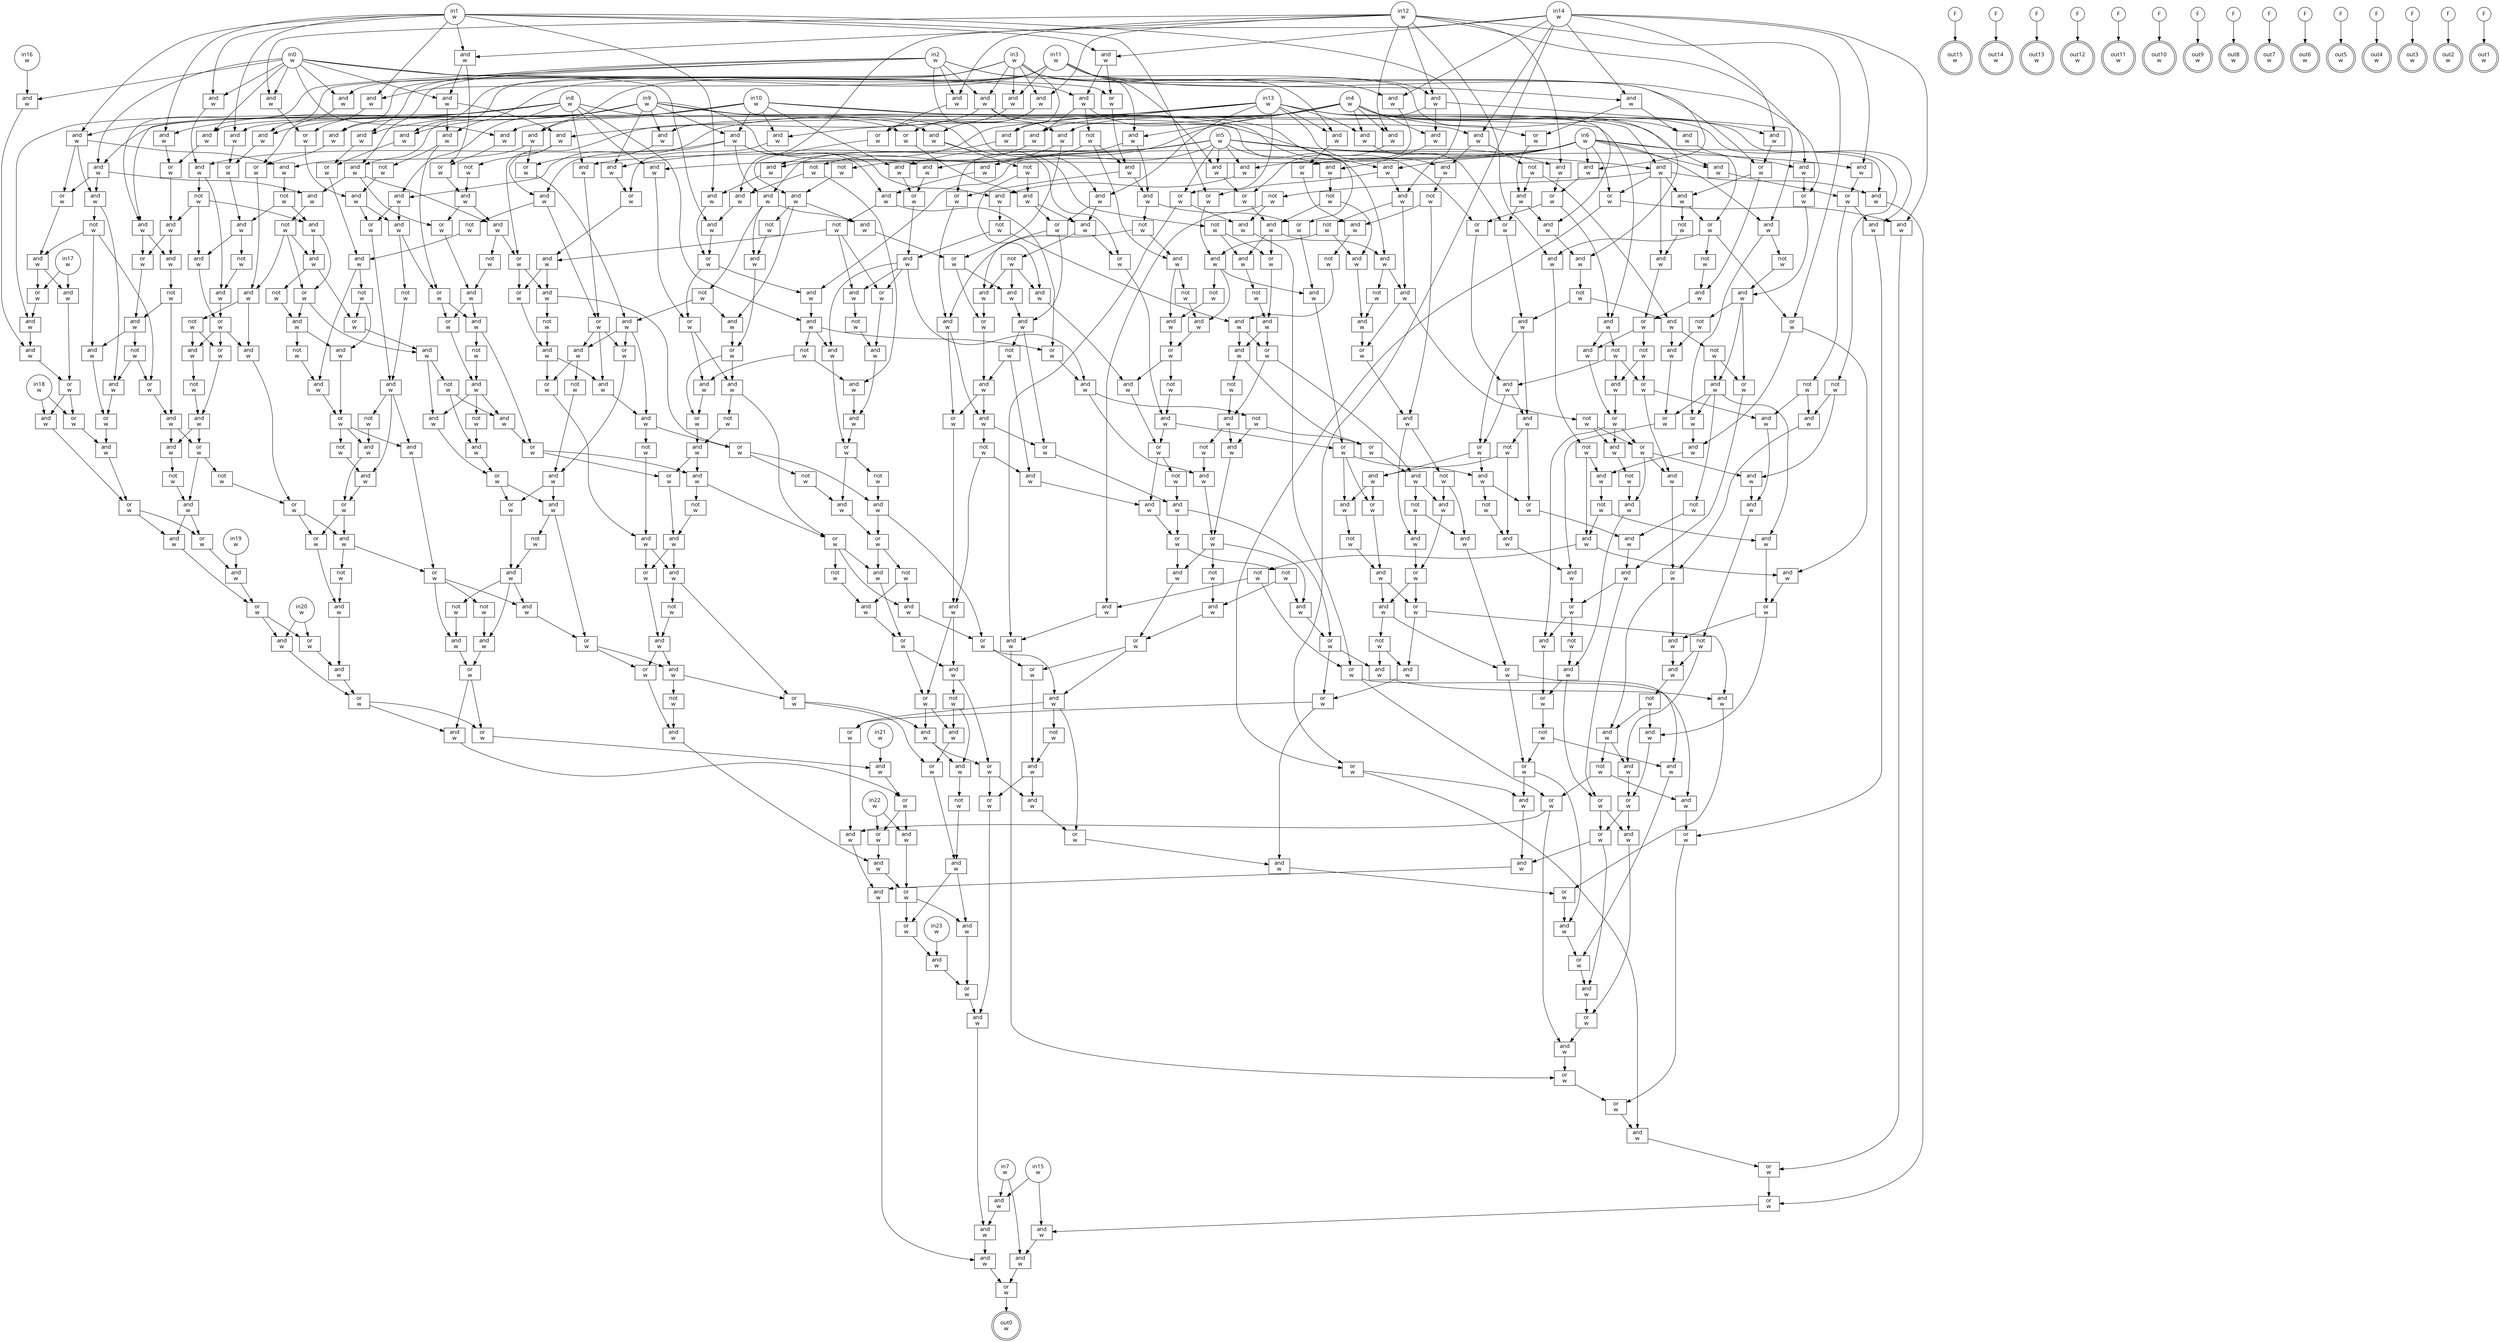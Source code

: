 digraph circuit{
	node [style = filled, fillcolor = white,shape=rect, fontname=geneva]
	g0 [label="in0\nw",shape=circle,fillcolor=white]
	g1 [label="in1\nw",shape=circle,fillcolor=white]
	g2 [label="in2\nw",shape=circle,fillcolor=white]
	g3 [label="in3\nw",shape=circle,fillcolor=white]
	g4 [label="in4\nw",shape=circle,fillcolor=white]
	g5 [label="in5\nw",shape=circle,fillcolor=white]
	g6 [label="in6\nw",shape=circle,fillcolor=white]
	g7 [label="in7\nw",shape=circle,fillcolor=white]
	g8 [label="in8\nw",shape=circle,fillcolor=white]
	g9 [label="in9\nw",shape=circle,fillcolor=white]
	g10 [label="in10\nw",shape=circle,fillcolor=white]
	g11 [label="in11\nw",shape=circle,fillcolor=white]
	g12 [label="in12\nw",shape=circle,fillcolor=white]
	g13 [label="in13\nw",shape=circle,fillcolor=white]
	g14 [label="in14\nw",shape=circle,fillcolor=white]
	g15 [label="in15\nw",shape=circle,fillcolor=white]
	g16 [label="in16\nw",shape=circle,fillcolor=white]
	g17 [label="in17\nw",shape=circle,fillcolor=white]
	g18 [label="in18\nw",shape=circle,fillcolor=white]
	g19 [label="in19\nw",shape=circle,fillcolor=white]
	g20 [label="in20\nw",shape=circle,fillcolor=white]
	g21 [label="in21\nw",shape=circle,fillcolor=white]
	g22 [label="in22\nw",shape=circle,fillcolor=white]
	g23 [label="in23\nw",shape=circle,fillcolor=white]
	g24 [label="F",shape=circle,fillcolor=white]
	g25 [label="F",shape=circle,fillcolor=white]
	g26 [label="F",shape=circle,fillcolor=white]
	g27 [label="F",shape=circle,fillcolor=white]
	g28 [label="F",shape=circle,fillcolor=white]
	g29 [label="F",shape=circle,fillcolor=white]
	g30 [label="F",shape=circle,fillcolor=white]
	g31 [label="F",shape=circle,fillcolor=white]
	g32 [label="F",shape=circle,fillcolor=white]
	g33 [label="F",shape=circle,fillcolor=white]
	g34 [label="F",shape=circle,fillcolor=white]
	g35 [label="F",shape=circle,fillcolor=white]
	g36 [label="F",shape=circle,fillcolor=white]
	g37 [label="F",shape=circle,fillcolor=white]
	g38 [label="F",shape=circle,fillcolor=white]
	g39 [label="and\nw",fillcolor=white]
	g40 [label="and\nw",fillcolor=white]
	g41 [label="not\nw",fillcolor=white]
	g42 [label="and\nw",fillcolor=white]
	g43 [label="and\nw",fillcolor=white]
	g44 [label="and\nw",fillcolor=white]
	g45 [label="and\nw",fillcolor=white]
	g46 [label="and\nw",fillcolor=white]
	g47 [label="and\nw",fillcolor=white]
	g48 [label="not\nw",fillcolor=white]
	g49 [label="and\nw",fillcolor=white]
	g50 [label="or\nw",fillcolor=white]
	g51 [label="and\nw",fillcolor=white]
	g52 [label="not\nw",fillcolor=white]
	g53 [label="and\nw",fillcolor=white]
	g54 [label="and\nw",fillcolor=white]
	g55 [label="or\nw",fillcolor=white]
	g56 [label="and\nw",fillcolor=white]
	g57 [label="and\nw",fillcolor=white]
	g58 [label="not\nw",fillcolor=white]
	g59 [label="and\nw",fillcolor=white]
	g60 [label="and\nw",fillcolor=white]
	g61 [label="and\nw",fillcolor=white]
	g62 [label="and\nw",fillcolor=white]
	g63 [label="and\nw",fillcolor=white]
	g64 [label="or\nw",fillcolor=white]
	g65 [label="and\nw",fillcolor=white]
	g66 [label="not\nw",fillcolor=white]
	g67 [label="or\nw",fillcolor=white]
	g68 [label="and\nw",fillcolor=white]
	g69 [label="and\nw",fillcolor=white]
	g70 [label="or\nw",fillcolor=white]
	g71 [label="or\nw",fillcolor=white]
	g72 [label="and\nw",fillcolor=white]
	g73 [label="and\nw",fillcolor=white]
	g74 [label="not\nw",fillcolor=white]
	g75 [label="and\nw",fillcolor=white]
	g76 [label="or\nw",fillcolor=white]
	g77 [label="not\nw",fillcolor=white]
	g78 [label="or\nw",fillcolor=white]
	g79 [label="and\nw",fillcolor=white]
	g80 [label="and\nw",fillcolor=white]
	g81 [label="and\nw",fillcolor=white]
	g82 [label="and\nw",fillcolor=white]
	g83 [label="and\nw",fillcolor=white]
	g84 [label="not\nw",fillcolor=white]
	g85 [label="and\nw",fillcolor=white]
	g86 [label="not\nw",fillcolor=white]
	g87 [label="or\nw",fillcolor=white]
	g88 [label="and\nw",fillcolor=white]
	g89 [label="and\nw",fillcolor=white]
	g90 [label="or\nw",fillcolor=white]
	g91 [label="and\nw",fillcolor=white]
	g92 [label="and\nw",fillcolor=white]
	g93 [label="and\nw",fillcolor=white]
	g94 [label="or\nw",fillcolor=white]
	g95 [label="and\nw",fillcolor=white]
	g96 [label="and\nw",fillcolor=white]
	g97 [label="not\nw",fillcolor=white]
	g98 [label="and\nw",fillcolor=white]
	g99 [label="or\nw",fillcolor=white]
	g100 [label="and\nw",fillcolor=white]
	g101 [label="not\nw",fillcolor=white]
	g102 [label="and\nw",fillcolor=white]
	g103 [label="and\nw",fillcolor=white]
	g104 [label="not\nw",fillcolor=white]
	g105 [label="and\nw",fillcolor=white]
	g106 [label="and\nw",fillcolor=white]
	g107 [label="and\nw",fillcolor=white]
	g108 [label="not\nw",fillcolor=white]
	g109 [label="and\nw",fillcolor=white]
	g110 [label="and\nw",fillcolor=white]
	g111 [label="and\nw",fillcolor=white]
	g112 [label="not\nw",fillcolor=white]
	g113 [label="and\nw",fillcolor=white]
	g114 [label="and\nw",fillcolor=white]
	g115 [label="and\nw",fillcolor=white]
	g116 [label="not\nw",fillcolor=white]
	g117 [label="or\nw",fillcolor=white]
	g118 [label="and\nw",fillcolor=white]
	g119 [label="and\nw",fillcolor=white]
	g120 [label="and\nw",fillcolor=white]
	g121 [label="or\nw",fillcolor=white]
	g122 [label="and\nw",fillcolor=white]
	g123 [label="and\nw",fillcolor=white]
	g124 [label="and\nw",fillcolor=white]
	g125 [label="and\nw",fillcolor=white]
	g126 [label="and\nw",fillcolor=white]
	g127 [label="or\nw",fillcolor=white]
	g128 [label="and\nw",fillcolor=white]
	g129 [label="or\nw",fillcolor=white]
	g130 [label="or\nw",fillcolor=white]
	g131 [label="and\nw",fillcolor=white]
	g132 [label="not\nw",fillcolor=white]
	g133 [label="not\nw",fillcolor=white]
	g134 [label="not\nw",fillcolor=white]
	g135 [label="and\nw",fillcolor=white]
	g136 [label="and\nw",fillcolor=white]
	g137 [label="or\nw",fillcolor=white]
	g138 [label="and\nw",fillcolor=white]
	g139 [label="not\nw",fillcolor=white]
	g140 [label="or\nw",fillcolor=white]
	g141 [label="and\nw",fillcolor=white]
	g142 [label="and\nw",fillcolor=white]
	g143 [label="or\nw",fillcolor=white]
	g144 [label="and\nw",fillcolor=white]
	g145 [label="and\nw",fillcolor=white]
	g146 [label="not\nw",fillcolor=white]
	g147 [label="and\nw",fillcolor=white]
	g148 [label="or\nw",fillcolor=white]
	g149 [label="and\nw",fillcolor=white]
	g150 [label="not\nw",fillcolor=white]
	g151 [label="or\nw",fillcolor=white]
	g152 [label="and\nw",fillcolor=white]
	g153 [label="not\nw",fillcolor=white]
	g154 [label="and\nw",fillcolor=white]
	g155 [label="and\nw",fillcolor=white]
	g156 [label="not\nw",fillcolor=white]
	g157 [label="not\nw",fillcolor=white]
	g158 [label="and\nw",fillcolor=white]
	g159 [label="or\nw",fillcolor=white]
	g160 [label="and\nw",fillcolor=white]
	g161 [label="and\nw",fillcolor=white]
	g162 [label="or\nw",fillcolor=white]
	g163 [label="and\nw",fillcolor=white]
	g164 [label="not\nw",fillcolor=white]
	g165 [label="and\nw",fillcolor=white]
	g166 [label="or\nw",fillcolor=white]
	g167 [label="and\nw",fillcolor=white]
	g168 [label="and\nw",fillcolor=white]
	g169 [label="or\nw",fillcolor=white]
	g170 [label="not\nw",fillcolor=white]
	g171 [label="and\nw",fillcolor=white]
	g172 [label="and\nw",fillcolor=white]
	g173 [label="or\nw",fillcolor=white]
	g174 [label="and\nw",fillcolor=white]
	g175 [label="not\nw",fillcolor=white]
	g176 [label="and\nw",fillcolor=white]
	g177 [label="or\nw",fillcolor=white]
	g178 [label="and\nw",fillcolor=white]
	g179 [label="and\nw",fillcolor=white]
	g180 [label="and\nw",fillcolor=white]
	g181 [label="or\nw",fillcolor=white]
	g182 [label="and\nw",fillcolor=white]
	g183 [label="not\nw",fillcolor=white]
	g184 [label="and\nw",fillcolor=white]
	g185 [label="and\nw",fillcolor=white]
	g186 [label="and\nw",fillcolor=white]
	g187 [label="or\nw",fillcolor=white]
	g188 [label="and\nw",fillcolor=white]
	g189 [label="not\nw",fillcolor=white]
	g190 [label="and\nw",fillcolor=white]
	g191 [label="and\nw",fillcolor=white]
	g192 [label="not\nw",fillcolor=white]
	g193 [label="or\nw",fillcolor=white]
	g194 [label="and\nw",fillcolor=white]
	g195 [label="not\nw",fillcolor=white]
	g196 [label="or\nw",fillcolor=white]
	g197 [label="and\nw",fillcolor=white]
	g198 [label="or\nw",fillcolor=white]
	g199 [label="and\nw",fillcolor=white]
	g200 [label="and\nw",fillcolor=white]
	g201 [label="not\nw",fillcolor=white]
	g202 [label="and\nw",fillcolor=white]
	g203 [label="or\nw",fillcolor=white]
	g204 [label="and\nw",fillcolor=white]
	g205 [label="not\nw",fillcolor=white]
	g206 [label="and\nw",fillcolor=white]
	g207 [label="and\nw",fillcolor=white]
	g208 [label="and\nw",fillcolor=white]
	g209 [label="not\nw",fillcolor=white]
	g210 [label="and\nw",fillcolor=white]
	g211 [label="or\nw",fillcolor=white]
	g212 [label="and\nw",fillcolor=white]
	g213 [label="and\nw",fillcolor=white]
	g214 [label="not\nw",fillcolor=white]
	g215 [label="and\nw",fillcolor=white]
	g216 [label="and\nw",fillcolor=white]
	g217 [label="not\nw",fillcolor=white]
	g218 [label="or\nw",fillcolor=white]
	g219 [label="and\nw",fillcolor=white]
	g220 [label="and\nw",fillcolor=white]
	g221 [label="and\nw",fillcolor=white]
	g222 [label="or\nw",fillcolor=white]
	g223 [label="or\nw",fillcolor=white]
	g224 [label="not\nw",fillcolor=white]
	g225 [label="or\nw",fillcolor=white]
	g226 [label="and\nw",fillcolor=white]
	g227 [label="and\nw",fillcolor=white]
	g228 [label="and\nw",fillcolor=white]
	g229 [label="and\nw",fillcolor=white]
	g230 [label="and\nw",fillcolor=white]
	g231 [label="not\nw",fillcolor=white]
	g232 [label="and\nw",fillcolor=white]
	g233 [label="or\nw",fillcolor=white]
	g234 [label="and\nw",fillcolor=white]
	g235 [label="not\nw",fillcolor=white]
	g236 [label="and\nw",fillcolor=white]
	g237 [label="and\nw",fillcolor=white]
	g238 [label="and\nw",fillcolor=white]
	g239 [label="not\nw",fillcolor=white]
	g240 [label="or\nw",fillcolor=white]
	g241 [label="and\nw",fillcolor=white]
	g242 [label="or\nw",fillcolor=white]
	g243 [label="and\nw",fillcolor=white]
	g244 [label="and\nw",fillcolor=white]
	g245 [label="and\nw",fillcolor=white]
	g246 [label="not\nw",fillcolor=white]
	g247 [label="and\nw",fillcolor=white]
	g248 [label="not\nw",fillcolor=white]
	g249 [label="and\nw",fillcolor=white]
	g250 [label="not\nw",fillcolor=white]
	g251 [label="or\nw",fillcolor=white]
	g252 [label="and\nw",fillcolor=white]
	g253 [label="or\nw",fillcolor=white]
	g254 [label="and\nw",fillcolor=white]
	g255 [label="and\nw",fillcolor=white]
	g256 [label="or\nw",fillcolor=white]
	g257 [label="and\nw",fillcolor=white]
	g258 [label="not\nw",fillcolor=white]
	g259 [label="and\nw",fillcolor=white]
	g260 [label="not\nw",fillcolor=white]
	g261 [label="and\nw",fillcolor=white]
	g262 [label="and\nw",fillcolor=white]
	g263 [label="or\nw",fillcolor=white]
	g264 [label="and\nw",fillcolor=white]
	g265 [label="not\nw",fillcolor=white]
	g266 [label="or\nw",fillcolor=white]
	g267 [label="and\nw",fillcolor=white]
	g268 [label="not\nw",fillcolor=white]
	g269 [label="and\nw",fillcolor=white]
	g270 [label="and\nw",fillcolor=white]
	g271 [label="not\nw",fillcolor=white]
	g272 [label="and\nw",fillcolor=white]
	g273 [label="not\nw",fillcolor=white]
	g274 [label="and\nw",fillcolor=white]
	g275 [label="and\nw",fillcolor=white]
	g276 [label="or\nw",fillcolor=white]
	g277 [label="and\nw",fillcolor=white]
	g278 [label="and\nw",fillcolor=white]
	g279 [label="or\nw",fillcolor=white]
	g280 [label="and\nw",fillcolor=white]
	g281 [label="not\nw",fillcolor=white]
	g282 [label="and\nw",fillcolor=white]
	g283 [label="and\nw",fillcolor=white]
	g284 [label="not\nw",fillcolor=white]
	g285 [label="and\nw",fillcolor=white]
	g286 [label="or\nw",fillcolor=white]
	g287 [label="and\nw",fillcolor=white]
	g288 [label="not\nw",fillcolor=white]
	g289 [label="and\nw",fillcolor=white]
	g290 [label="or\nw",fillcolor=white]
	g291 [label="not\nw",fillcolor=white]
	g292 [label="or\nw",fillcolor=white]
	g293 [label="or\nw",fillcolor=white]
	g294 [label="and\nw",fillcolor=white]
	g295 [label="not\nw",fillcolor=white]
	g296 [label="and\nw",fillcolor=white]
	g297 [label="and\nw",fillcolor=white]
	g298 [label="or\nw",fillcolor=white]
	g299 [label="and\nw",fillcolor=white]
	g300 [label="and\nw",fillcolor=white]
	g301 [label="not\nw",fillcolor=white]
	g302 [label="and\nw",fillcolor=white]
	g303 [label="and\nw",fillcolor=white]
	g304 [label="or\nw",fillcolor=white]
	g305 [label="and\nw",fillcolor=white]
	g306 [label="not\nw",fillcolor=white]
	g307 [label="and\nw",fillcolor=white]
	g308 [label="or\nw",fillcolor=white]
	g309 [label="not\nw",fillcolor=white]
	g310 [label="or\nw",fillcolor=white]
	g311 [label="or\nw",fillcolor=white]
	g312 [label="and\nw",fillcolor=white]
	g313 [label="or\nw",fillcolor=white]
	g314 [label="and\nw",fillcolor=white]
	g315 [label="and\nw",fillcolor=white]
	g316 [label="or\nw",fillcolor=white]
	g317 [label="and\nw",fillcolor=white]
	g318 [label="not\nw",fillcolor=white]
	g319 [label="and\nw",fillcolor=white]
	g320 [label="and\nw",fillcolor=white]
	g321 [label="or\nw",fillcolor=white]
	g322 [label="not\nw",fillcolor=white]
	g323 [label="or\nw",fillcolor=white]
	g324 [label="and\nw",fillcolor=white]
	g325 [label="and\nw",fillcolor=white]
	g326 [label="or\nw",fillcolor=white]
	g327 [label="or\nw",fillcolor=white]
	g328 [label="and\nw",fillcolor=white]
	g329 [label="not\nw",fillcolor=white]
	g330 [label="and\nw",fillcolor=white]
	g331 [label="and\nw",fillcolor=white]
	g332 [label="and\nw",fillcolor=white]
	g333 [label="or\nw",fillcolor=white]
	g334 [label="and\nw",fillcolor=white]
	g335 [label="and\nw",fillcolor=white]
	g336 [label="not\nw",fillcolor=white]
	g337 [label="and\nw",fillcolor=white]
	g338 [label="or\nw",fillcolor=white]
	g339 [label="and\nw",fillcolor=white]
	g340 [label="and\nw",fillcolor=white]
	g341 [label="or\nw",fillcolor=white]
	g342 [label="not\nw",fillcolor=white]
	g343 [label="and\nw",fillcolor=white]
	g344 [label="or\nw",fillcolor=white]
	g345 [label="or\nw",fillcolor=white]
	g346 [label="and\nw",fillcolor=white]
	g347 [label="and\nw",fillcolor=white]
	g348 [label="not\nw",fillcolor=white]
	g349 [label="and\nw",fillcolor=white]
	g350 [label="or\nw",fillcolor=white]
	g351 [label="or\nw",fillcolor=white]
	g352 [label="and\nw",fillcolor=white]
	g353 [label="not\nw",fillcolor=white]
	g354 [label="and\nw",fillcolor=white]
	g355 [label="or\nw",fillcolor=white]
	g356 [label="and\nw",fillcolor=white]
	g357 [label="and\nw",fillcolor=white]
	g358 [label="and\nw",fillcolor=white]
	g359 [label="or\nw",fillcolor=white]
	g360 [label="or\nw",fillcolor=white]
	g361 [label="and\nw",fillcolor=white]
	g362 [label="and\nw",fillcolor=white]
	g363 [label="and\nw",fillcolor=white]
	g364 [label="not\nw",fillcolor=white]
	g365 [label="and\nw",fillcolor=white]
	g366 [label="or\nw",fillcolor=white]
	g367 [label="and\nw",fillcolor=white]
	g368 [label="and\nw",fillcolor=white]
	g369 [label="and\nw",fillcolor=white]
	g370 [label="or\nw",fillcolor=white]
	g371 [label="not\nw",fillcolor=white]
	g372 [label="and\nw",fillcolor=white]
	g373 [label="or\nw",fillcolor=white]
	g374 [label="and\nw",fillcolor=white]
	g375 [label="and\nw",fillcolor=white]
	g376 [label="not\nw",fillcolor=white]
	g377 [label="and\nw",fillcolor=white]
	g378 [label="and\nw",fillcolor=white]
	g379 [label="or\nw",fillcolor=white]
	g380 [label="and\nw",fillcolor=white]
	g381 [label="not\nw",fillcolor=white]
	g382 [label="or\nw",fillcolor=white]
	g383 [label="and\nw",fillcolor=white]
	g384 [label="and\nw",fillcolor=white]
	g385 [label="and\nw",fillcolor=white]
	g386 [label="or\nw",fillcolor=white]
	g387 [label="and\nw",fillcolor=white]
	g388 [label="not\nw",fillcolor=white]
	g389 [label="and\nw",fillcolor=white]
	g390 [label="or\nw",fillcolor=white]
	g391 [label="not\nw",fillcolor=white]
	g392 [label="not\nw",fillcolor=white]
	g393 [label="or\nw",fillcolor=white]
	g394 [label="and\nw",fillcolor=white]
	g395 [label="not\nw",fillcolor=white]
	g396 [label="or\nw",fillcolor=white]
	g397 [label="and\nw",fillcolor=white]
	g398 [label="and\nw",fillcolor=white]
	g399 [label="not\nw",fillcolor=white]
	g400 [label="and\nw",fillcolor=white]
	g401 [label="or\nw",fillcolor=white]
	g402 [label="and\nw",fillcolor=white]
	g403 [label="and\nw",fillcolor=white]
	g404 [label="or\nw",fillcolor=white]
	g405 [label="and\nw",fillcolor=white]
	g406 [label="not\nw",fillcolor=white]
	g407 [label="or\nw",fillcolor=white]
	g408 [label="and\nw",fillcolor=white]
	g409 [label="not\nw",fillcolor=white]
	g410 [label="not\nw",fillcolor=white]
	g411 [label="or\nw",fillcolor=white]
	g412 [label="and\nw",fillcolor=white]
	g413 [label="not\nw",fillcolor=white]
	g414 [label="and\nw",fillcolor=white]
	g415 [label="and\nw",fillcolor=white]
	g416 [label="not\nw",fillcolor=white]
	g417 [label="and\nw",fillcolor=white]
	g418 [label="not\nw",fillcolor=white]
	g419 [label="or\nw",fillcolor=white]
	g420 [label="and\nw",fillcolor=white]
	g421 [label="or\nw",fillcolor=white]
	g422 [label="and\nw",fillcolor=white]
	g423 [label="and\nw",fillcolor=white]
	g424 [label="and\nw",fillcolor=white]
	g425 [label="and\nw",fillcolor=white]
	g426 [label="and\nw",fillcolor=white]
	g427 [label="not\nw",fillcolor=white]
	g428 [label="and\nw",fillcolor=white]
	g429 [label="and\nw",fillcolor=white]
	g430 [label="or\nw",fillcolor=white]
	g431 [label="not\nw",fillcolor=white]
	g432 [label="or\nw",fillcolor=white]
	g433 [label="and\nw",fillcolor=white]
	g434 [label="and\nw",fillcolor=white]
	g435 [label="not\nw",fillcolor=white]
	g436 [label="and\nw",fillcolor=white]
	g437 [label="or\nw",fillcolor=white]
	g438 [label="and\nw",fillcolor=white]
	g439 [label="or\nw",fillcolor=white]
	g440 [label="and\nw",fillcolor=white]
	g441 [label="and\nw",fillcolor=white]
	g442 [label="or\nw",fillcolor=white]
	g443 [label="or\nw",fillcolor=white]
	g444 [label="and\nw",fillcolor=white]
	g445 [label="or\nw",fillcolor=white]
	g446 [label="and\nw",fillcolor=white]
	g447 [label="and\nw",fillcolor=white]
	g448 [label="not\nw",fillcolor=white]
	g449 [label="and\nw",fillcolor=white]
	g450 [label="not\nw",fillcolor=white]
	g451 [label="and\nw",fillcolor=white]
	g452 [label="or\nw",fillcolor=white]
	g453 [label="or\nw",fillcolor=white]
	g454 [label="and\nw",fillcolor=white]
	g455 [label="not\nw",fillcolor=white]
	g456 [label="and\nw",fillcolor=white]
	g457 [label="not\nw",fillcolor=white]
	g458 [label="or\nw",fillcolor=white]
	g459 [label="and\nw",fillcolor=white]
	g460 [label="and\nw",fillcolor=white]
	g461 [label="not\nw",fillcolor=white]
	g462 [label="or\nw",fillcolor=white]
	g463 [label="and\nw",fillcolor=white]
	g464 [label="and\nw",fillcolor=white]
	g465 [label="or\nw",fillcolor=white]
	g466 [label="or\nw",fillcolor=white]
	g467 [label="and\nw",fillcolor=white]
	g468 [label="not\nw",fillcolor=white]
	g469 [label="and\nw",fillcolor=white]
	g470 [label="not\nw",fillcolor=white]
	g471 [label="and\nw",fillcolor=white]
	g472 [label="and\nw",fillcolor=white]
	g473 [label="not\nw",fillcolor=white]
	g474 [label="and\nw",fillcolor=white]
	g475 [label="or\nw",fillcolor=white]
	g476 [label="and\nw",fillcolor=white]
	g477 [label="and\nw",fillcolor=white]
	g478 [label="not\nw",fillcolor=white]
	g479 [label="and\nw",fillcolor=white]
	g480 [label="or\nw",fillcolor=white]
	g481 [label="and\nw",fillcolor=white]
	g482 [label="or\nw",fillcolor=white]
	g483 [label="and\nw",fillcolor=white]
	g484 [label="or\nw",fillcolor=white]
	g485 [label="and\nw",fillcolor=white]
	g486 [label="and\nw",fillcolor=white]
	g487 [label="not\nw",fillcolor=white]
	g488 [label="or\nw",fillcolor=white]
	g489 [label="and\nw",fillcolor=white]
	g490 [label="not\nw",fillcolor=white]
	g491 [label="and\nw",fillcolor=white]
	g492 [label="and\nw",fillcolor=white]
	g493 [label="or\nw",fillcolor=white]
	g494 [label="and\nw",fillcolor=white]
	g495 [label="and\nw",fillcolor=white]
	g496 [label="not\nw",fillcolor=white]
	g497 [label="or\nw",fillcolor=white]
	g498 [label="and\nw",fillcolor=white]
	g499 [label="and\nw",fillcolor=white]
	g500 [label="not\nw",fillcolor=white]
	g501 [label="or\nw",fillcolor=white]
	g502 [label="and\nw",fillcolor=white]
	g503 [label="or\nw",fillcolor=white]
	g504 [label="not\nw",fillcolor=white]
	g505 [label="or\nw",fillcolor=white]
	g506 [label="and\nw",fillcolor=white]
	g507 [label="or\nw",fillcolor=white]
	g508 [label="and\nw",fillcolor=white]
	g509 [label="or\nw",fillcolor=white]
	g510 [label="and\nw",fillcolor=white]
	g511 [label="or\nw",fillcolor=white]
	g512 [label="and\nw",fillcolor=white]
	g513 [label="and\nw",fillcolor=white]
	g514 [label="not\nw",fillcolor=white]
	g515 [label="or\nw",fillcolor=white]
	g516 [label="or\nw",fillcolor=white]
	g517 [label="and\nw",fillcolor=white]
	g518 [label="or\nw",fillcolor=white]
	g519 [label="and\nw",fillcolor=white]
	g520 [label="or\nw",fillcolor=white]
	g521 [label="and\nw",fillcolor=white]
	g522 [label="or\nw",fillcolor=white]
	g523 [label="and\nw",fillcolor=white]
	g524 [label="or\nw",fillcolor=white]
	g525 [label="and\nw",fillcolor=white]
	g526 [label="or\nw",fillcolor=white]
	g527 [label="or\nw",fillcolor=white]
	g528 [label="and\nw",fillcolor=white]
	g529 [label="or\nw",fillcolor=white]
	g530 [label="or\nw",fillcolor=white]
	g531 [label="and\nw",fillcolor=white]
	g532 [label="and\nw",fillcolor=white]
	g533 [label="or\nw",fillcolor=white]
	g534 [label="and\nw",fillcolor=white]
	g535 [label="not\nw",fillcolor=white]
	g536 [label="or\nw",fillcolor=white]
	g537 [label="and\nw",fillcolor=white]
	g538 [label="and\nw",fillcolor=white]
	g539 [label="not\nw",fillcolor=white]
	g540 [label="and\nw",fillcolor=white]
	g541 [label="or\nw",fillcolor=white]
	g542 [label="not\nw",fillcolor=white]
	g543 [label="or\nw",fillcolor=white]
	g544 [label="and\nw",fillcolor=white]
	g545 [label="and\nw",fillcolor=white]
	g546 [label="not\nw",fillcolor=white]
	g547 [label="and\nw",fillcolor=white]
	g548 [label="and\nw",fillcolor=white]
	g549 [label="or\nw",fillcolor=white]
	g550 [label="and\nw",fillcolor=white]
	g551 [label="and\nw",fillcolor=white]
	g552 [label="or\nw",fillcolor=white]
	g553 [label="or\nw",fillcolor=white]
	g554 [label="and\nw",fillcolor=white]
	g555 [label="and\nw",fillcolor=white]
	g556 [label="or\nw",fillcolor=white]
	g557 [label="or\nw",fillcolor=white]
	g558 [label="and\nw",fillcolor=white]
	g559 [label="and\nw",fillcolor=white]
	g560 [label="or\nw",fillcolor=white]
	g561 [label="or\nw",fillcolor=white]
	g562 [label="and\nw",fillcolor=white]
	g563 [label="and\nw",fillcolor=white]
	g564 [label="or\nw",fillcolor=white]
	g565 [label="or\nw",fillcolor=white]
	g566 [label="and\nw",fillcolor=white]
	g567 [label="and\nw",fillcolor=white]
	g568 [label="or\nw",fillcolor=white]
	g569 [label="or\nw",fillcolor=white]
	g570 [label="and\nw",fillcolor=white]
	g571 [label="and\nw",fillcolor=white]
	g572 [label="or\nw",fillcolor=white]
	g573 [label="or\nw",fillcolor=white]
	g574 [label="and\nw",fillcolor=white]
	g575 [label="and\nw",fillcolor=white]
	g576 [label="or\nw",fillcolor=white]
	g577 [label="and\nw",fillcolor=white]
	g578 [label="and\nw",fillcolor=white]
	g579 [label="and\nw",fillcolor=white]
	g580 [label="or\nw",fillcolor=white]
	g581 [label="out0\nw",shape=doublecircle,fillcolor=white]
	g582 [label="out1\nw",shape=doublecircle,fillcolor=white]
	g583 [label="out2\nw",shape=doublecircle,fillcolor=white]
	g584 [label="out3\nw",shape=doublecircle,fillcolor=white]
	g585 [label="out4\nw",shape=doublecircle,fillcolor=white]
	g586 [label="out5\nw",shape=doublecircle,fillcolor=white]
	g587 [label="out6\nw",shape=doublecircle,fillcolor=white]
	g588 [label="out7\nw",shape=doublecircle,fillcolor=white]
	g589 [label="out8\nw",shape=doublecircle,fillcolor=white]
	g590 [label="out9\nw",shape=doublecircle,fillcolor=white]
	g591 [label="out10\nw",shape=doublecircle,fillcolor=white]
	g592 [label="out11\nw",shape=doublecircle,fillcolor=white]
	g593 [label="out12\nw",shape=doublecircle,fillcolor=white]
	g594 [label="out13\nw",shape=doublecircle,fillcolor=white]
	g595 [label="out14\nw",shape=doublecircle,fillcolor=white]
	g596 [label="out15\nw",shape=doublecircle,fillcolor=white]
	edge [fontname=Geneva,fontcolor=forestgreen]
	g0->g269
	g0->g276
	g0->g325
	g0->g372
	g0->g374
	g0->g400
	g0->g414
	g0->g424
	g0->g483
	g0->g492
	g0->g550
	g1->g226
	g1->g227
	g1->g228
	g1->g229
	g1->g232
	g1->g236
	g1->g237
	g1->g266
	g1->g275
	g1->g424
	g2->g144
	g2->g158
	g2->g167
	g2->g179
	g2->g180
	g2->g184
	g2->g185
	g2->g186
	g2->g196
	g3->g110
	g3->g113
	g3->g114
	g3->g119
	g3->g120
	g3->g123
	g3->g124
	g3->g125
	g3->g127
	g3->g144
	g4->g80
	g4->g81
	g4->g82
	g4->g89
	g4->g92
	g4->g93
	g4->g95
	g4->g105
	g4->g106
	g4->g107
	g4->g108
	g4->g110
	g4->g126
	g4->g200
	g5->g54
	g5->g56
	g5->g60
	g5->g61
	g5->g62
	g5->g63
	g5->g69
	g5->g75
	g5->g78
	g5->g82
	g5->g96
	g6->g43
	g6->g44
	g6->g45
	g6->g46
	g6->g47
	g6->g49
	g6->g53
	g6->g56
	g6->g70
	g6->g73
	g6->g330
	g7->g42
	g7->g532
	g8->g43
	g8->g61
	g8->g81
	g8->g115
	g8->g117
	g8->g123
	g8->g185
	g8->g229
	g8->g331
	g8->g422
	g9->g40
	g9->g41
	g9->g44
	g9->g60
	g9->g92
	g9->g103
	g9->g119
	g9->g184
	g9->g236
	g9->g414
	g10->g40
	g10->g45
	g10->g54
	g10->g65
	g10->g67
	g10->g89
	g10->g120
	g10->g180
	g10->g232
	g10->g492
	g11->g39
	g11->g46
	g11->g50
	g11->g62
	g11->g80
	g11->g113
	g11->g179
	g11->g228
	g11->g398
	g11->g483
	g12->g39
	g12->g49
	g12->g63
	g12->g93
	g12->g114
	g12->g130
	g12->g131
	g12->g158
	g12->g227
	g12->g400
	g13->g53
	g13->g69
	g13->g78
	g13->g105
	g13->g124
	g13->g155
	g13->g167
	g13->g199
	g13->g270
	g13->g274
	g13->g372
	g13->g375
	g14->g71
	g14->g72
	g14->g75
	g14->g106
	g14->g125
	g14->g154
	g14->g186
	g14->g226
	g14->g272
	g15->g42
	g15->g531
	g16->g550
	g17->g421
	g17->g423
	g18->g553
	g18->g555
	g19->g558
	g20->g561
	g20->g563
	g21->g566
	g22->g569
	g22->g571
	g23->g574
	g24->g596
	g25->g595
	g26->g594
	g27->g593
	g28->g592
	g29->g591
	g30->g590
	g31->g589
	g32->g588
	g33->g587
	g34->g586
	g35->g585
	g36->g584
	g37->g583
	g38->g582
	g39->g47
	g39->g95
	g39->g145
	g40->g57
	g40->g83
	g40->g111
	g40->g147
	g40->g425
	g41->g99
	g41->g100
	g42->g578
	g43->g327
	g44->g55
	g45->g237
	g45->g266
	g46->g64
	g47->g48
	g47->g211
	g48->g51
	g49->g50
	g50->g51
	g51->g52
	g51->g210
	g51->g225
	g52->g208
	g53->g76
	g54->g55
	g55->g59
	g56->g57
	g57->g58
	g58->g59
	g58->g190
	g59->g85
	g59->g87
	g59->g332
	g59->g334
	g60->g90
	g61->g148
	g62->g94
	g63->g64
	g64->g65
	g64->g67
	g65->g66
	g65->g138
	g66->g68
	g66->g140
	g66->g142
	g67->g68
	g68->g203
	g68->g204
	g69->g70
	g69->g73
	g69->g74
	g69->g128
	g69->g135
	g70->g71
	g70->g72
	g71->g361
	g71->g528
	g72->g529
	g73->g530
	g74->g79
	g74->g219
	g75->g76
	g76->g77
	g76->g107
	g77->g109
	g77->g141
	g78->g79
	g78->g220
	g79->g218
	g80->g278
	g80->g313
	g81->g403
	g81->g411
	g82->g83
	g83->g84
	g83->g333
	g84->g85
	g84->g87
	g84->g91
	g85->g86
	g86->g88
	g87->g88
	g88->g369
	g89->g90
	g90->g91
	g91->g380
	g91->g382
	g92->g121
	g93->g94
	g94->g98
	g95->g96
	g96->g97
	g97->g98
	g97->g261
	g98->g99
	g98->g100
	g98->g103
	g99->g102
	g100->g101
	g101->g102
	g102->g191
	g102->g193
	g103->g104
	g103->g238
	g104->g262
	g105->g198
	g106->g127
	g107->g253
	g108->g109
	g108->g244
	g109->g242
	g110->g111
	g111->g112
	g111->g161
	g111->g165
	g112->g122
	g112->g163
	g113->g159
	g114->g115
	g114->g117
	g115->g116
	g115->g169
	g116->g118
	g116->g172
	g117->g118
	g118->g168
	g118->g173
	g119->g181
	g120->g121
	g120->g230
	g121->g122
	g122->g149
	g122->g151
	g122->g385
	g123->g233
	g124->g187
	g125->g126
	g125->g196
	g126->g129
	g127->g128
	g127->g136
	g128->g129
	g128->g134
	g129->g130
	g129->g131
	g129->g133
	g130->g212
	g130->g216
	g131->g132
	g132->g213
	g132->g215
	g133->g136
	g134->g135
	g135->g137
	g136->g137
	g137->g138
	g137->g139
	g138->g143
	g139->g140
	g139->g142
	g140->g141
	g140->g241
	g141->g245
	g142->g143
	g143->g240
	g143->g257
	g143->g305
	g144->g145
	g144->g147
	g144->g154
	g145->g146
	g145->g162
	g146->g160
	g147->g148
	g147->g153
	g148->g149
	g148->g151
	g148->g384
	g149->g150
	g149->g393
	g150->g152
	g151->g152
	g152->g466
	g152->g467
	g153->g182
	g154->g155
	g154->g157
	g155->g156
	g156->g188
	g156->g264
	g157->g197
	g157->g207
	g158->g159
	g159->g160
	g160->g161
	g160->g163
	g160->g164
	g161->g162
	g162->g171
	g162->g177
	g163->g166
	g164->g165
	g165->g166
	g166->g328
	g166->g366
	g167->g168
	g167->g173
	g168->g169
	g168->g170
	g169->g289
	g170->g171
	g170->g172
	g170->g176
	g171->g174
	g172->g287
	g173->g174
	g173->g176
	g174->g175
	g174->g316
	g175->g178
	g175->g319
	g176->g177
	g177->g178
	g178->g315
	g178->g323
	g179->g378
	g179->g396
	g179->g415
	g180->g181
	g181->g182
	g182->g183
	g182->g474
	g183->g430
	g183->g472
	g184->g484
	g185->g495
	g185->g497
	g186->g187
	g187->g188
	g188->g189
	g189->g190
	g190->g191
	g190->g193
	g191->g192
	g191->g345
	g192->g194
	g193->g194
	g193->g346
	g194->g195
	g194->g337
	g195->g335
	g196->g197
	g197->g198
	g197->g199
	g198->g202
	g199->g200
	g200->g201
	g201->g202
	g201->g207
	g202->g203
	g202->g204
	g203->g206
	g203->g297
	g204->g205
	g204->g298
	g205->g206
	g205->g302
	g206->g293
	g206->g294
	g207->g208
	g207->g209
	g208->g223
	g209->g210
	g209->g225
	g210->g211
	g210->g221
	g210->g223
	g210->g224
	g211->g212
	g212->g213
	g213->g214
	g214->g215
	g214->g221
	g215->g216
	g215->g217
	g216->g222
	g217->g218
	g217->g219
	g218->g251
	g218->g252
	g219->g220
	g220->g526
	g221->g222
	g222->g243
	g222->g254
	g223->g303
	g224->g299
	g225->g300
	g226->g269
	g226->g276
	g227->g373
	g227->g374
	g228->g401
	g229->g230
	g229->g417
	g229->g419
	g230->g231
	g231->g234
	g231->g428
	g232->g233
	g233->g234
	g234->g235
	g234->g481
	g235->g426
	g236->g493
	g237->g238
	g237->g260
	g238->g239
	g238->g263
	g239->g240
	g239->g257
	g240->g241
	g240->g244
	g240->g259
	g241->g242
	g242->g243
	g242->g249
	g243->g247
	g244->g245
	g245->g246
	g246->g247
	g246->g255
	g247->g248
	g248->g249
	g248->g254
	g249->g250
	g249->g255
	g250->g251
	g250->g252
	g251->g446
	g251->g525
	g252->g253
	g253->g527
	g254->g256
	g255->g256
	g256->g311
	g256->g312
	g257->g258
	g258->g259
	g259->g307
	g260->g261
	g260->g267
	g261->g262
	g262->g263
	g263->g264
	g264->g265
	g264->g349
	g265->g347
	g265->g358
	g266->g267
	g267->g268
	g267->g280
	g267->g285
	g268->g283
	g269->g270
	g269->g273
	g269->g279
	g270->g271
	g271->g272
	g271->g368
	g272->g325
	g273->g274
	g273->g277
	g273->g282
	g274->g275
	g275->g326
	g276->g277
	g277->g278
	g277->g313
	g278->g279
	g278->g281
	g279->g280
	g280->g292
	g281->g282
	g281->g314
	g282->g283
	g282->g284
	g283->g286
	g284->g285
	g285->g286
	g286->g287
	g286->g288
	g287->g290
	g288->g289
	g289->g290
	g289->g292
	g290->g291
	g290->g320
	g291->g317
	g292->g293
	g292->g294
	g292->g297
	g293->g296
	g294->g295
	g295->g296
	g296->g351
	g296->g352
	g297->g298
	g297->g301
	g298->g299
	g299->g300
	g300->g304
	g300->g310
	g301->g302
	g302->g303
	g303->g304
	g304->g305
	g304->g306
	g305->g308
	g306->g307
	g307->g308
	g307->g310
	g308->g309
	g309->g360
	g309->g363
	g310->g311
	g310->g312
	g311->g362
	g311->g523
	g312->g524
	g313->g314
	g314->g315
	g314->g323
	g315->g316
	g315->g318
	g316->g317
	g317->g321
	g317->g341
	g318->g319
	g318->g324
	g319->g320
	g320->g321
	g321->g322
	g321->g339
	g322->g340
	g322->g343
	g323->g324
	g324->g453
	g324->g454
	g325->g326
	g326->g327
	g326->g330
	g327->g328
	g327->g365
	g328->g329
	g328->g439
	g329->g367
	g330->g331
	g331->g332
	g331->g333
	g331->g364
	g332->g370
	g333->g334
	g334->g335
	g334->g336
	g335->g338
	g336->g337
	g336->g345
	g337->g338
	g338->g339
	g338->g340
	g338->g342
	g339->g344
	g340->g341
	g341->g355
	g341->g356
	g342->g343
	g343->g344
	g344->g443
	g344->g444
	g345->g346
	g346->g347
	g346->g348
	g347->g350
	g348->g349
	g348->g358
	g349->g350
	g350->g351
	g350->g352
	g351->g354
	g351->g357
	g352->g353
	g352->g359
	g353->g354
	g353->g356
	g354->g355
	g355->g445
	g355->g519
	g356->g357
	g357->g520
	g358->g359
	g359->g360
	g359->g363
	g360->g361
	g360->g521
	g361->g362
	g362->g447
	g363->g522
	g364->g365
	g364->g368
	g365->g366
	g366->g367
	g367->g438
	g367->g458
	g368->g369
	g369->g370
	g370->g371
	g370->g389
	g371->g387
	g372->g373
	g373->g377
	g374->g375
	g374->g398
	g375->g376
	g375->g379
	g376->g377
	g377->g378
	g377->g396
	g378->g379
	g378->g395
	g379->g380
	g379->g382
	g380->g381
	g380->g386
	g381->g383
	g382->g383
	g383->g384
	g383->g393
	g384->g385
	g385->g386
	g385->g392
	g386->g387
	g386->g388
	g387->g390
	g387->g442
	g388->g389
	g389->g390
	g390->g391
	g390->g440
	g391->g441
	g391->g451
	g392->g394
	g393->g394
	g394->g460
	g394->g462
	g395->g397
	g396->g397
	g397->g405
	g397->g407
	g398->g399
	g398->g404
	g399->g402
	g400->g401
	g401->g402
	g402->g403
	g402->g411
	g403->g404
	g403->g410
	g404->g405
	g404->g407
	g405->g406
	g405->g437
	g406->g408
	g407->g408
	g408->g409
	g408->g434
	g408->g436
	g409->g464
	g410->g412
	g411->g412
	g412->g413
	g412->g477
	g412->g479
	g413->g476
	g414->g415
	g414->g417
	g414->g419
	g415->g416
	g416->g429
	g416->g432
	g416->g485
	g417->g418
	g417->g548
	g418->g420
	g418->g499
	g418->g501
	g419->g420
	g420->g421
	g420->g423
	g421->g422
	g422->g551
	g423->g552
	g424->g425
	g425->g426
	g425->g427
	g426->g482
	g427->g428
	g427->g481
	g427->g494
	g428->g429
	g428->g432
	g429->g430
	g429->g431
	g430->g433
	g431->g471
	g432->g433
	g432->g471
	g433->g434
	g433->g435
	g434->g465
	g435->g436
	g435->g464
	g436->g437
	g437->g438
	g437->g458
	g438->g439
	g438->g457
	g439->g440
	g439->g441
	g439->g450
	g440->g452
	g441->g442
	g442->g443
	g442->g444
	g443->g449
	g444->g445
	g444->g448
	g444->g518
	g445->g446
	g446->g447
	g447->g579
	g448->g449
	g449->g516
	g449->g517
	g450->g451
	g451->g452
	g452->g453
	g452->g454
	g453->g456
	g453->g512
	g454->g455
	g454->g515
	g455->g456
	g455->g513
	g456->g533
	g457->g459
	g458->g459
	g459->g460
	g459->g462
	g460->g461
	g460->g511
	g461->g463
	g462->g463
	g463->g510
	g463->g536
	g464->g465
	g465->g466
	g465->g467
	g466->g469
	g467->g468
	g467->g509
	g468->g469
	g469->g470
	g469->g508
	g469->g540
	g470->g538
	g471->g472
	g471->g473
	g472->g475
	g473->g474
	g474->g475
	g475->g476
	g475->g477
	g475->g478
	g476->g480
	g477->g507
	g478->g479
	g479->g480
	g480->g506
	g480->g543
	g481->g482
	g482->g486
	g482->g488
	g482->g489
	g483->g484
	g484->g485
	g485->g486
	g485->g487
	g486->g505
	g487->g488
	g487->g489
	g488->g491
	g489->g490
	g490->g491
	g491->g503
	g491->g545
	g492->g493
	g493->g494
	g494->g495
	g494->g497
	g495->g496
	g496->g498
	g496->g502
	g497->g498
	g498->g499
	g498->g500
	g499->g549
	g500->g501
	g500->g548
	g501->g502
	g502->g503
	g502->g545
	g503->g504
	g503->g547
	g504->g505
	g505->g506
	g505->g543
	g506->g507
	g506->g542
	g507->g508
	g507->g538
	g507->g539
	g508->g509
	g509->g510
	g509->g536
	g510->g511
	g510->g535
	g511->g512
	g511->g533
	g512->g513
	g512->g515
	g513->g514
	g514->g534
	g515->g516
	g515->g517
	g516->g577
	g517->g518
	g518->g519
	g519->g520
	g520->g521
	g521->g522
	g522->g523
	g523->g524
	g524->g525
	g525->g526
	g526->g527
	g527->g528
	g528->g529
	g529->g530
	g530->g531
	g531->g532
	g532->g580
	g533->g534
	g534->g573
	g534->g575
	g535->g537
	g536->g537
	g537->g570
	g538->g541
	g539->g540
	g540->g541
	g541->g565
	g541->g567
	g542->g544
	g543->g544
	g544->g562
	g545->g546
	g546->g547
	g547->g557
	g547->g559
	g548->g549
	g549->g554
	g550->g551
	g551->g552
	g552->g553
	g552->g555
	g553->g554
	g554->g556
	g555->g556
	g556->g557
	g556->g559
	g557->g558
	g558->g560
	g559->g560
	g560->g561
	g560->g563
	g561->g562
	g562->g564
	g563->g564
	g564->g565
	g564->g567
	g565->g566
	g566->g568
	g567->g568
	g568->g569
	g568->g571
	g569->g570
	g570->g572
	g571->g572
	g572->g573
	g572->g575
	g573->g574
	g574->g576
	g575->g576
	g576->g577
	g577->g578
	g578->g579
	g579->g580
	g580->g581
}